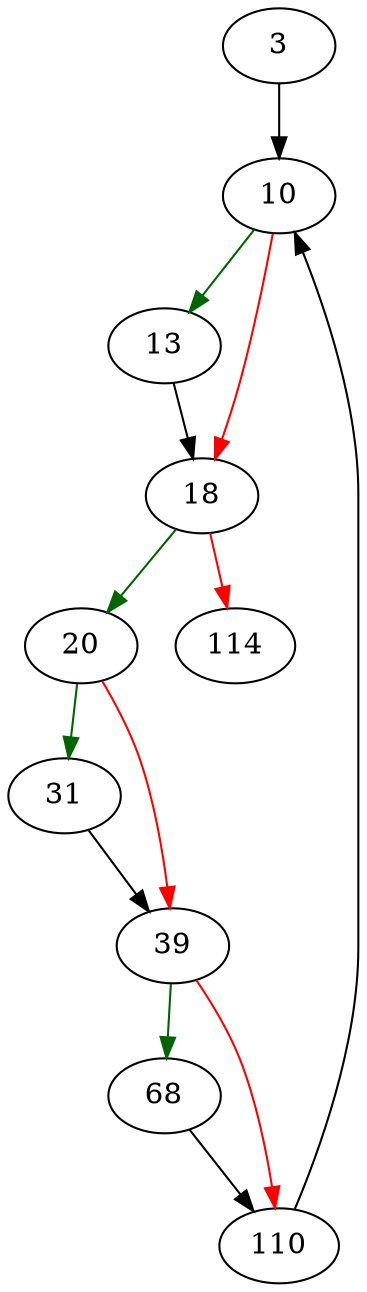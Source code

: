 strict digraph "vdbePmaWriteBlob" {
	// Node definitions.
	3 [entry=true];
	10;
	13;
	18;
	20;
	114;
	31;
	39;
	68;
	110;

	// Edge definitions.
	3 -> 10;
	10 -> 13 [
		color=darkgreen
		cond=true
	];
	10 -> 18 [
		color=red
		cond=false
	];
	13 -> 18;
	18 -> 20 [
		color=darkgreen
		cond=true
	];
	18 -> 114 [
		color=red
		cond=false
	];
	20 -> 31 [
		color=darkgreen
		cond=true
	];
	20 -> 39 [
		color=red
		cond=false
	];
	31 -> 39;
	39 -> 68 [
		color=darkgreen
		cond=true
	];
	39 -> 110 [
		color=red
		cond=false
	];
	68 -> 110;
	110 -> 10;
}